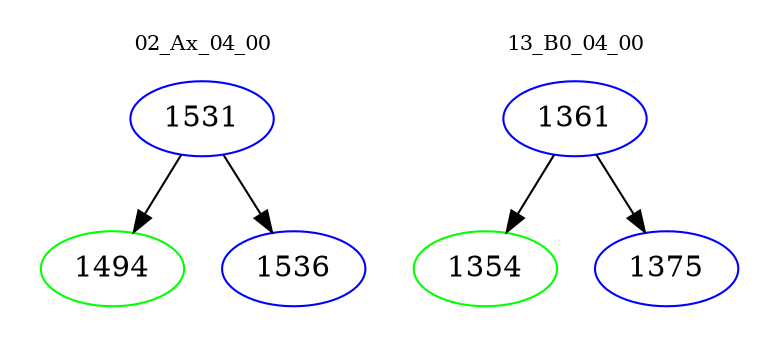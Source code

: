 digraph{
subgraph cluster_0 {
color = white
label = "02_Ax_04_00";
fontsize=10;
T0_1531 [label="1531", color="blue"]
T0_1531 -> T0_1494 [color="black"]
T0_1494 [label="1494", color="green"]
T0_1531 -> T0_1536 [color="black"]
T0_1536 [label="1536", color="blue"]
}
subgraph cluster_1 {
color = white
label = "13_B0_04_00";
fontsize=10;
T1_1361 [label="1361", color="blue"]
T1_1361 -> T1_1354 [color="black"]
T1_1354 [label="1354", color="green"]
T1_1361 -> T1_1375 [color="black"]
T1_1375 [label="1375", color="blue"]
}
}
